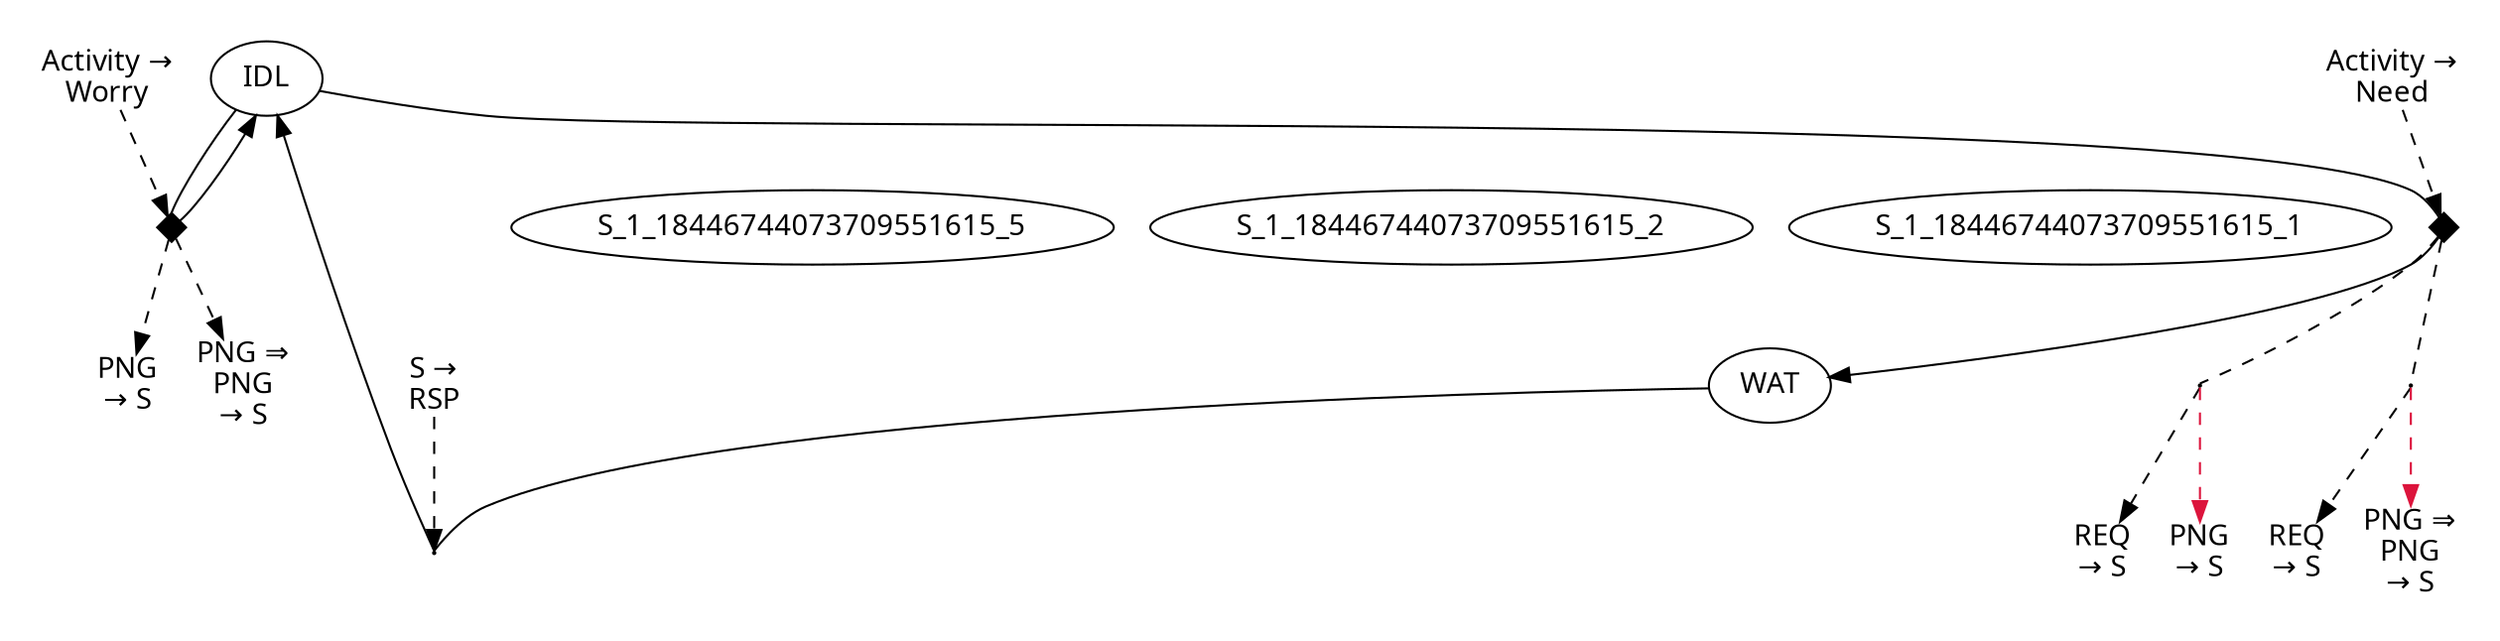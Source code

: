 digraph {
color=white;
graph [ fontname="sans-serif" ];
node [ fontname="sans-serif" ];
edge [ fontname="sans-serif" ];
A_0_false [ label="IDL", shape=ellipse ];
subgraph cluster_0 {
T_0_18446744073709551615 [ shape=diamond, label="", fontsize=0, width=0.2, height=0.2, style=filled, color=black ];
A_0_false -> T_0_18446744073709551615 [ arrowhead=none, direction=forward ];
T_0_18446744073709551615 -> A_0_false;
D_0_18446744073709551615_3 [ label="Activity &#8594;\nWorry", shape=plain ];
D_0_18446744073709551615_3 -> T_0_18446744073709551615 [ color=Black, style=dashed ];
S_0_18446744073709551615_4 [ label="PNG\n&#8594; S", shape=plain ];
T_0_18446744073709551615 -> S_0_18446744073709551615_4 [ color=Black, style=dashed ];
S_0_18446744073709551615_4 -> A_0_false [ style=invis ];
S_0_18446744073709551615_6 [ label="PNG &#8658;\nPNG\n&#8594; S", shape=plain ];
T_0_18446744073709551615 -> S_0_18446744073709551615_6 [ color=Black, style=dashed ];
S_0_18446744073709551615_6 -> A_0_false [ style=invis ];
}
A_1_false [ label="WAT", shape=ellipse ];
subgraph cluster_1 {
T_1_18446744073709551615 [ shape=diamond, label="", fontsize=0, width=0.2, height=0.2, style=filled, color=black ];
A_0_false -> T_1_18446744073709551615 [ arrowhead=none, direction=forward ];
T_1_18446744073709551615 -> A_1_false;
D_1_18446744073709551615_0 [ label="Activity &#8594;\nNeed", shape=plain ];
D_1_18446744073709551615_0 -> T_1_18446744073709551615 [ color=Black, style=dashed ];
T_1_0 [ shape=point, height=0.015, width=0.015, style=filled ];
T_1_18446744073709551615 -> T_1_0 [ arrowhead=none, direction=forward, style=dashed ];
S_1_0_1 [ label="REQ\n&#8594; S", shape=plain ];
T_1_0 -> S_1_0_1 [ color=Black, style=dashed ];
S_1_18446744073709551615_1 -> A_1_false [ style=invis ];
S_1_0_2 [ label="PNG\n&#8594; S", shape=plain ];
T_1_0 -> S_1_0_2 [ color=Crimson, style=dashed ];
S_1_18446744073709551615_2 -> A_1_false [ style=invis ];
T_1_1 [ shape=point, height=0.015, width=0.015, style=filled ];
T_1_18446744073709551615 -> T_1_1 [ arrowhead=none, direction=forward, style=dashed ];
S_1_1_1 [ label="REQ\n&#8594; S", shape=plain ];
T_1_1 -> S_1_1_1 [ color=Black, style=dashed ];
S_1_18446744073709551615_1 -> A_1_false [ style=invis ];
S_1_1_5 [ label="PNG &#8658;\nPNG\n&#8594; S", shape=plain ];
T_1_1 -> S_1_1_5 [ color=Crimson, style=dashed ];
S_1_18446744073709551615_5 -> A_1_false [ style=invis ];
}
subgraph cluster_2 {
T_2_18446744073709551615 [ shape=point, height=0.015, width=0.015 ];
A_1_false -> T_2_18446744073709551615 [ arrowhead=none, direction=forward ];
T_2_18446744073709551615 -> A_0_false;
D_2_18446744073709551615_8 [ label="S &#8594;\nRSP", shape=plain ];
D_2_18446744073709551615_8 -> T_2_18446744073709551615 [ color=Black, style=dashed ];
}
}
